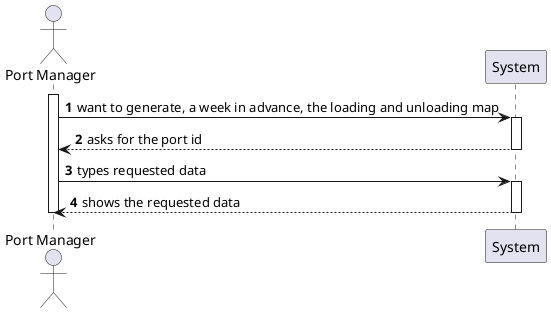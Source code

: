 @startuml
actor "Port Manager" as Adm
participant "System" as System

autonumber

activate Adm

Adm -> System: want to generate, a week in advance, the loading and unloading map

activate System

System --> Adm: asks for the port id

deactivate System

Adm -> System: types requested data

activate System

System --> Adm: shows the requested data

deactivate System

deactivate Adm
@enduml